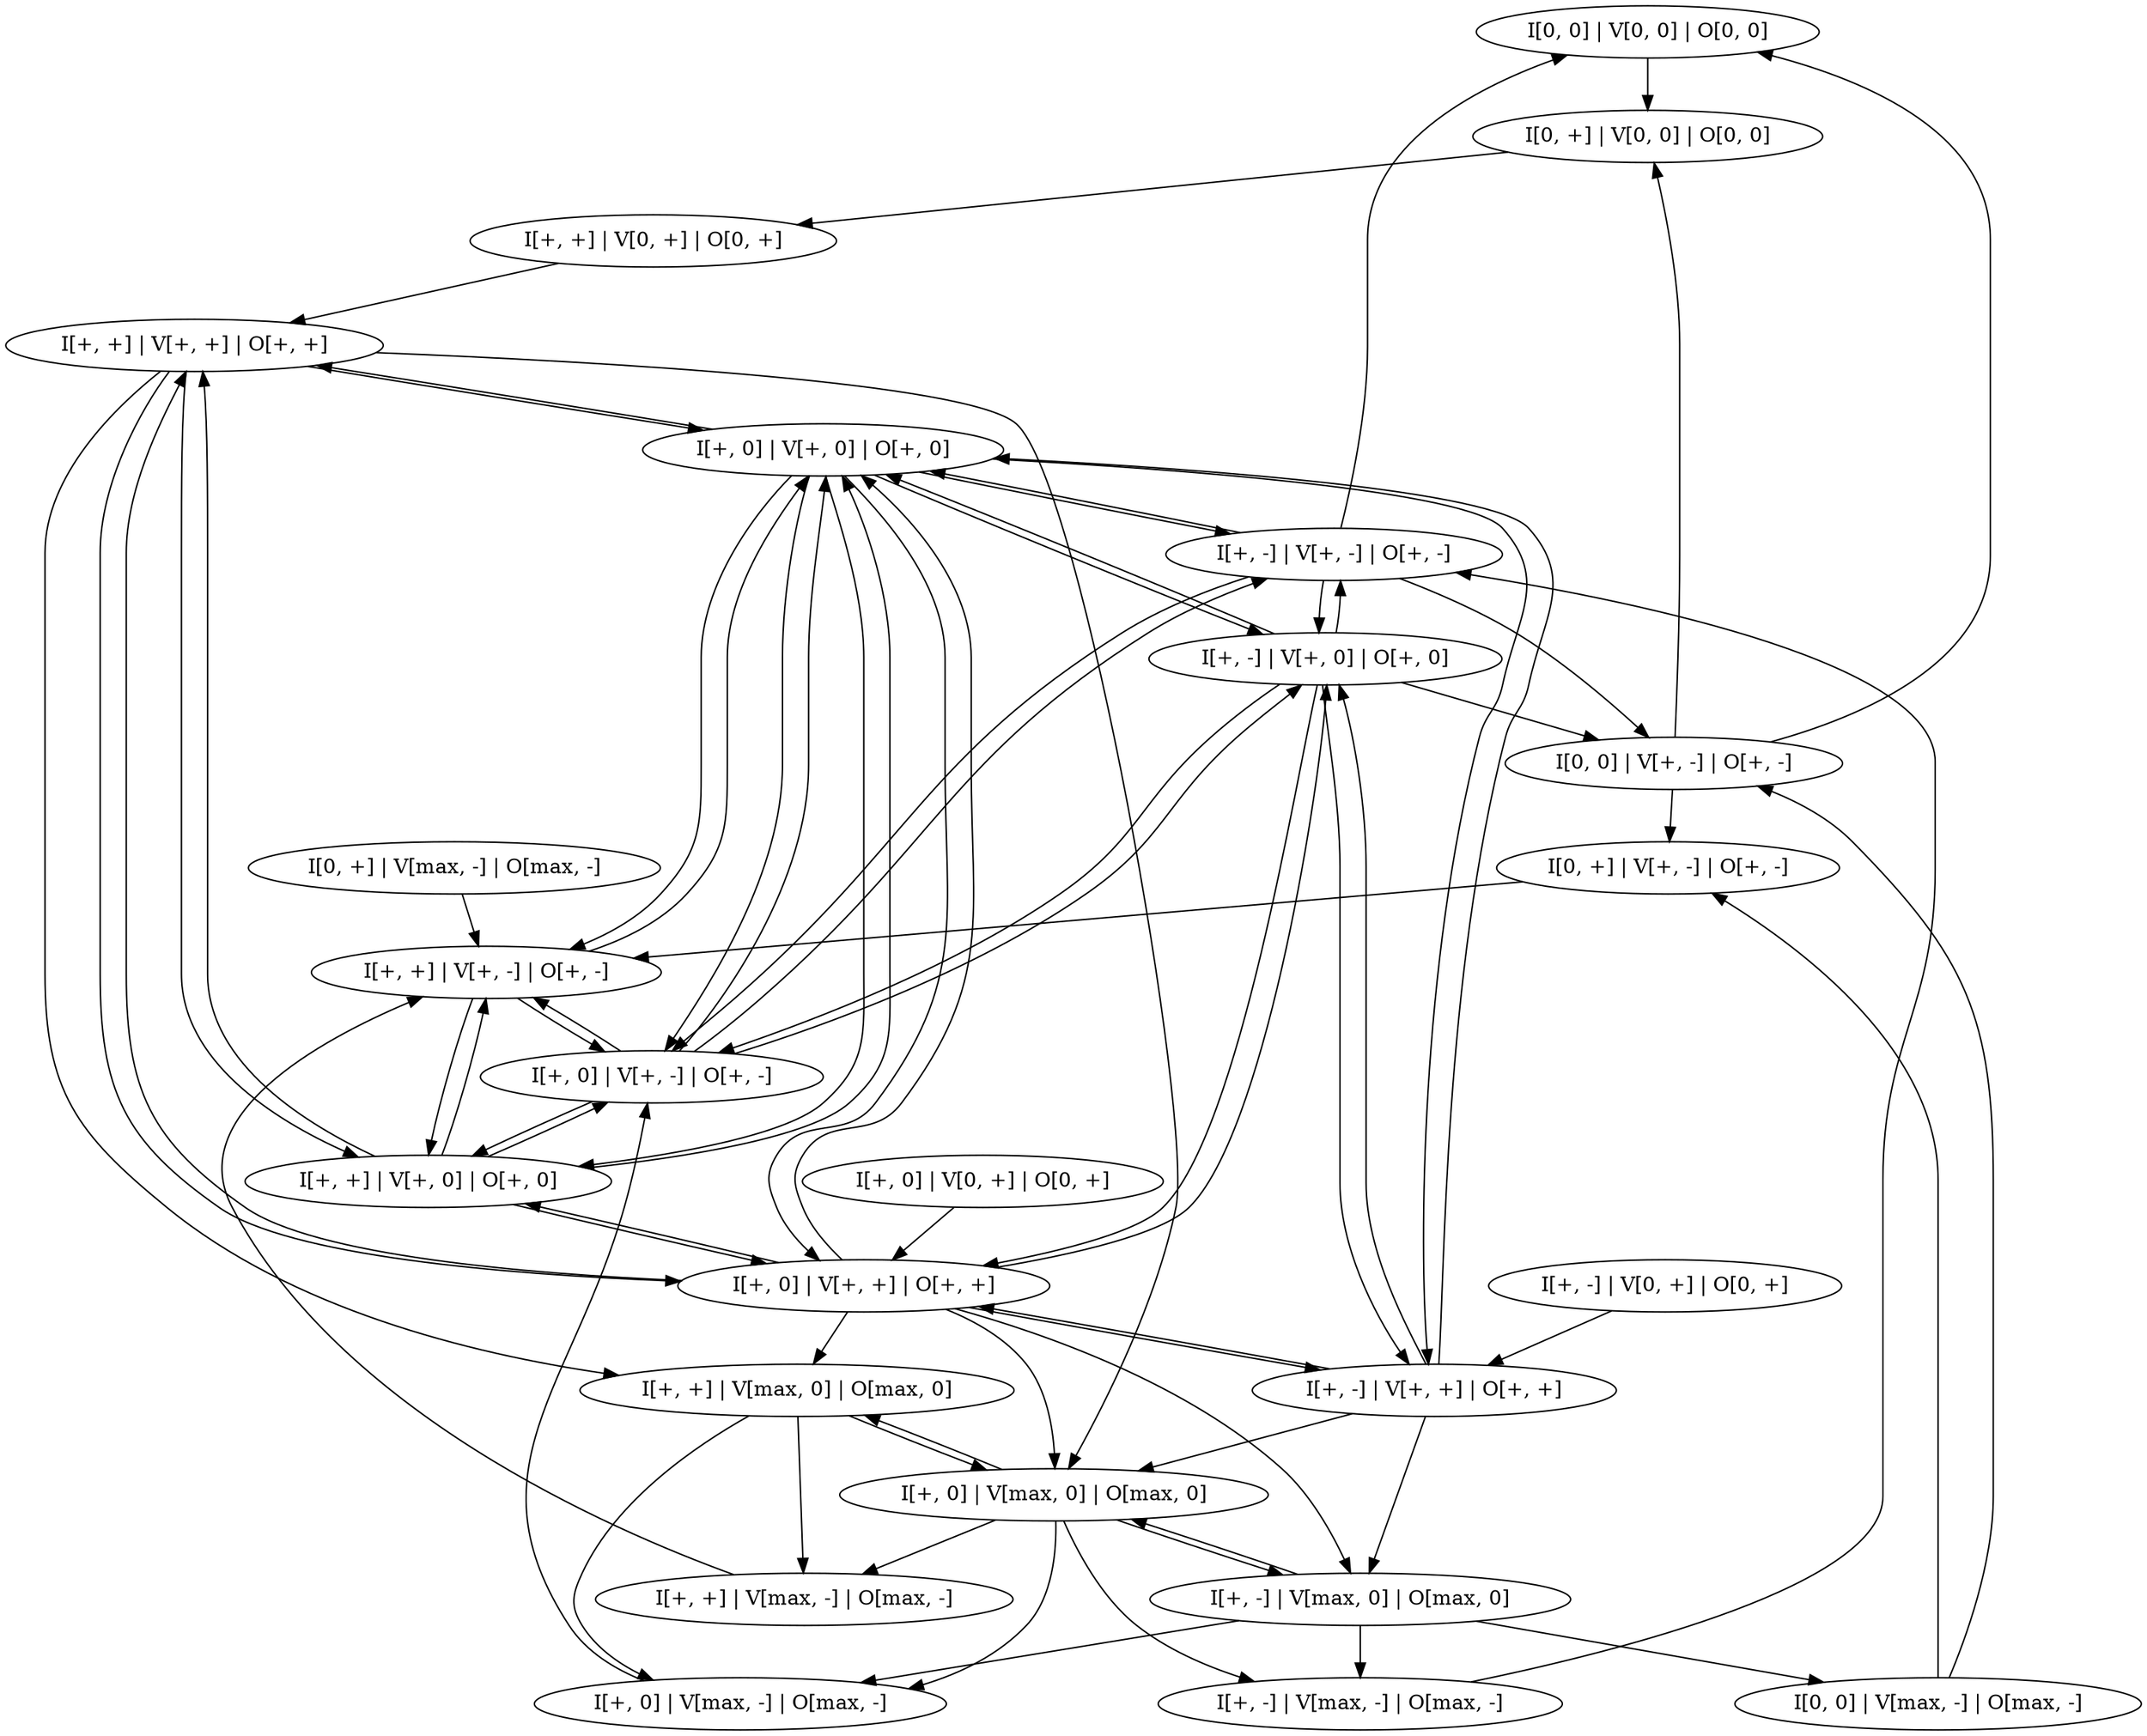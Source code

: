 // Transition Graph
digraph {
	0 [label="I[0, 0] | V[0, 0] | O[0, 0]"]
	1 [label="I[0, +] | V[0, 0] | O[0, 0]"]
	2 [label="I[0, 0] | V[+, -] | O[+, -]"]
	3 [label="I[0, +] | V[+, -] | O[+, -]"]
	4 [label="I[0, 0] | V[max, -] | O[max, -]"]
	5 [label="I[0, +] | V[max, -] | O[max, -]"]
	6 [label="I[+, -] | V[0, +] | O[0, +]"]
	7 [label="I[+, 0] | V[0, +] | O[0, +]"]
	8 [label="I[+, +] | V[0, +] | O[0, +]"]
	9 [label="I[+, -] | V[+, -] | O[+, -]"]
	10 [label="I[+, 0] | V[+, -] | O[+, -]"]
	11 [label="I[+, +] | V[+, -] | O[+, -]"]
	12 [label="I[+, -] | V[+, 0] | O[+, 0]"]
	13 [label="I[+, 0] | V[+, 0] | O[+, 0]"]
	14 [label="I[+, +] | V[+, 0] | O[+, 0]"]
	15 [label="I[+, -] | V[+, +] | O[+, +]"]
	16 [label="I[+, 0] | V[+, +] | O[+, +]"]
	17 [label="I[+, +] | V[+, +] | O[+, +]"]
	18 [label="I[+, -] | V[max, -] | O[max, -]"]
	19 [label="I[+, 0] | V[max, -] | O[max, -]"]
	20 [label="I[+, +] | V[max, -] | O[max, -]"]
	21 [label="I[+, -] | V[max, 0] | O[max, 0]"]
	22 [label="I[+, 0] | V[max, 0] | O[max, 0]"]
	23 [label="I[+, +] | V[max, 0] | O[max, 0]"]
		0 -> 1
		1 -> 8
		2 -> 0
		2 -> 1
		2 -> 3
		3 -> 11
		4 -> 2
		4 -> 3
		5 -> 11
		6 -> 15
		7 -> 16
		8 -> 17
		9 -> 0
		9 -> 2
		9 -> 10
		9 -> 12
		9 -> 13
		10 -> 9
		10 -> 11
		10 -> 12
		10 -> 13
		10 -> 14
		11 -> 10
		11 -> 13
		11 -> 14
		12 -> 2
		12 -> 9
		12 -> 10
		12 -> 13
		12 -> 15
		12 -> 16
		13 -> 9
		13 -> 10
		13 -> 11
		13 -> 12
		13 -> 14
		13 -> 15
		13 -> 16
		13 -> 17
		14 -> 10
		14 -> 11
		14 -> 13
		14 -> 16
		14 -> 17
		15 -> 12
		15 -> 13
		15 -> 16
		15 -> 21
		15 -> 22
		16 -> 12
		16 -> 13
		16 -> 14
		16 -> 15
		16 -> 17
		16 -> 21
		16 -> 22
		16 -> 23
		17 -> 13
		17 -> 14
		17 -> 16
		17 -> 22
		17 -> 23
		18 -> 9
		19 -> 10
		20 -> 11
		21 -> 4
		21 -> 18
		21 -> 19
		21 -> 22
		22 -> 18
		22 -> 19
		22 -> 20
		22 -> 21
		22 -> 23
		23 -> 19
		23 -> 20
		23 -> 22
}